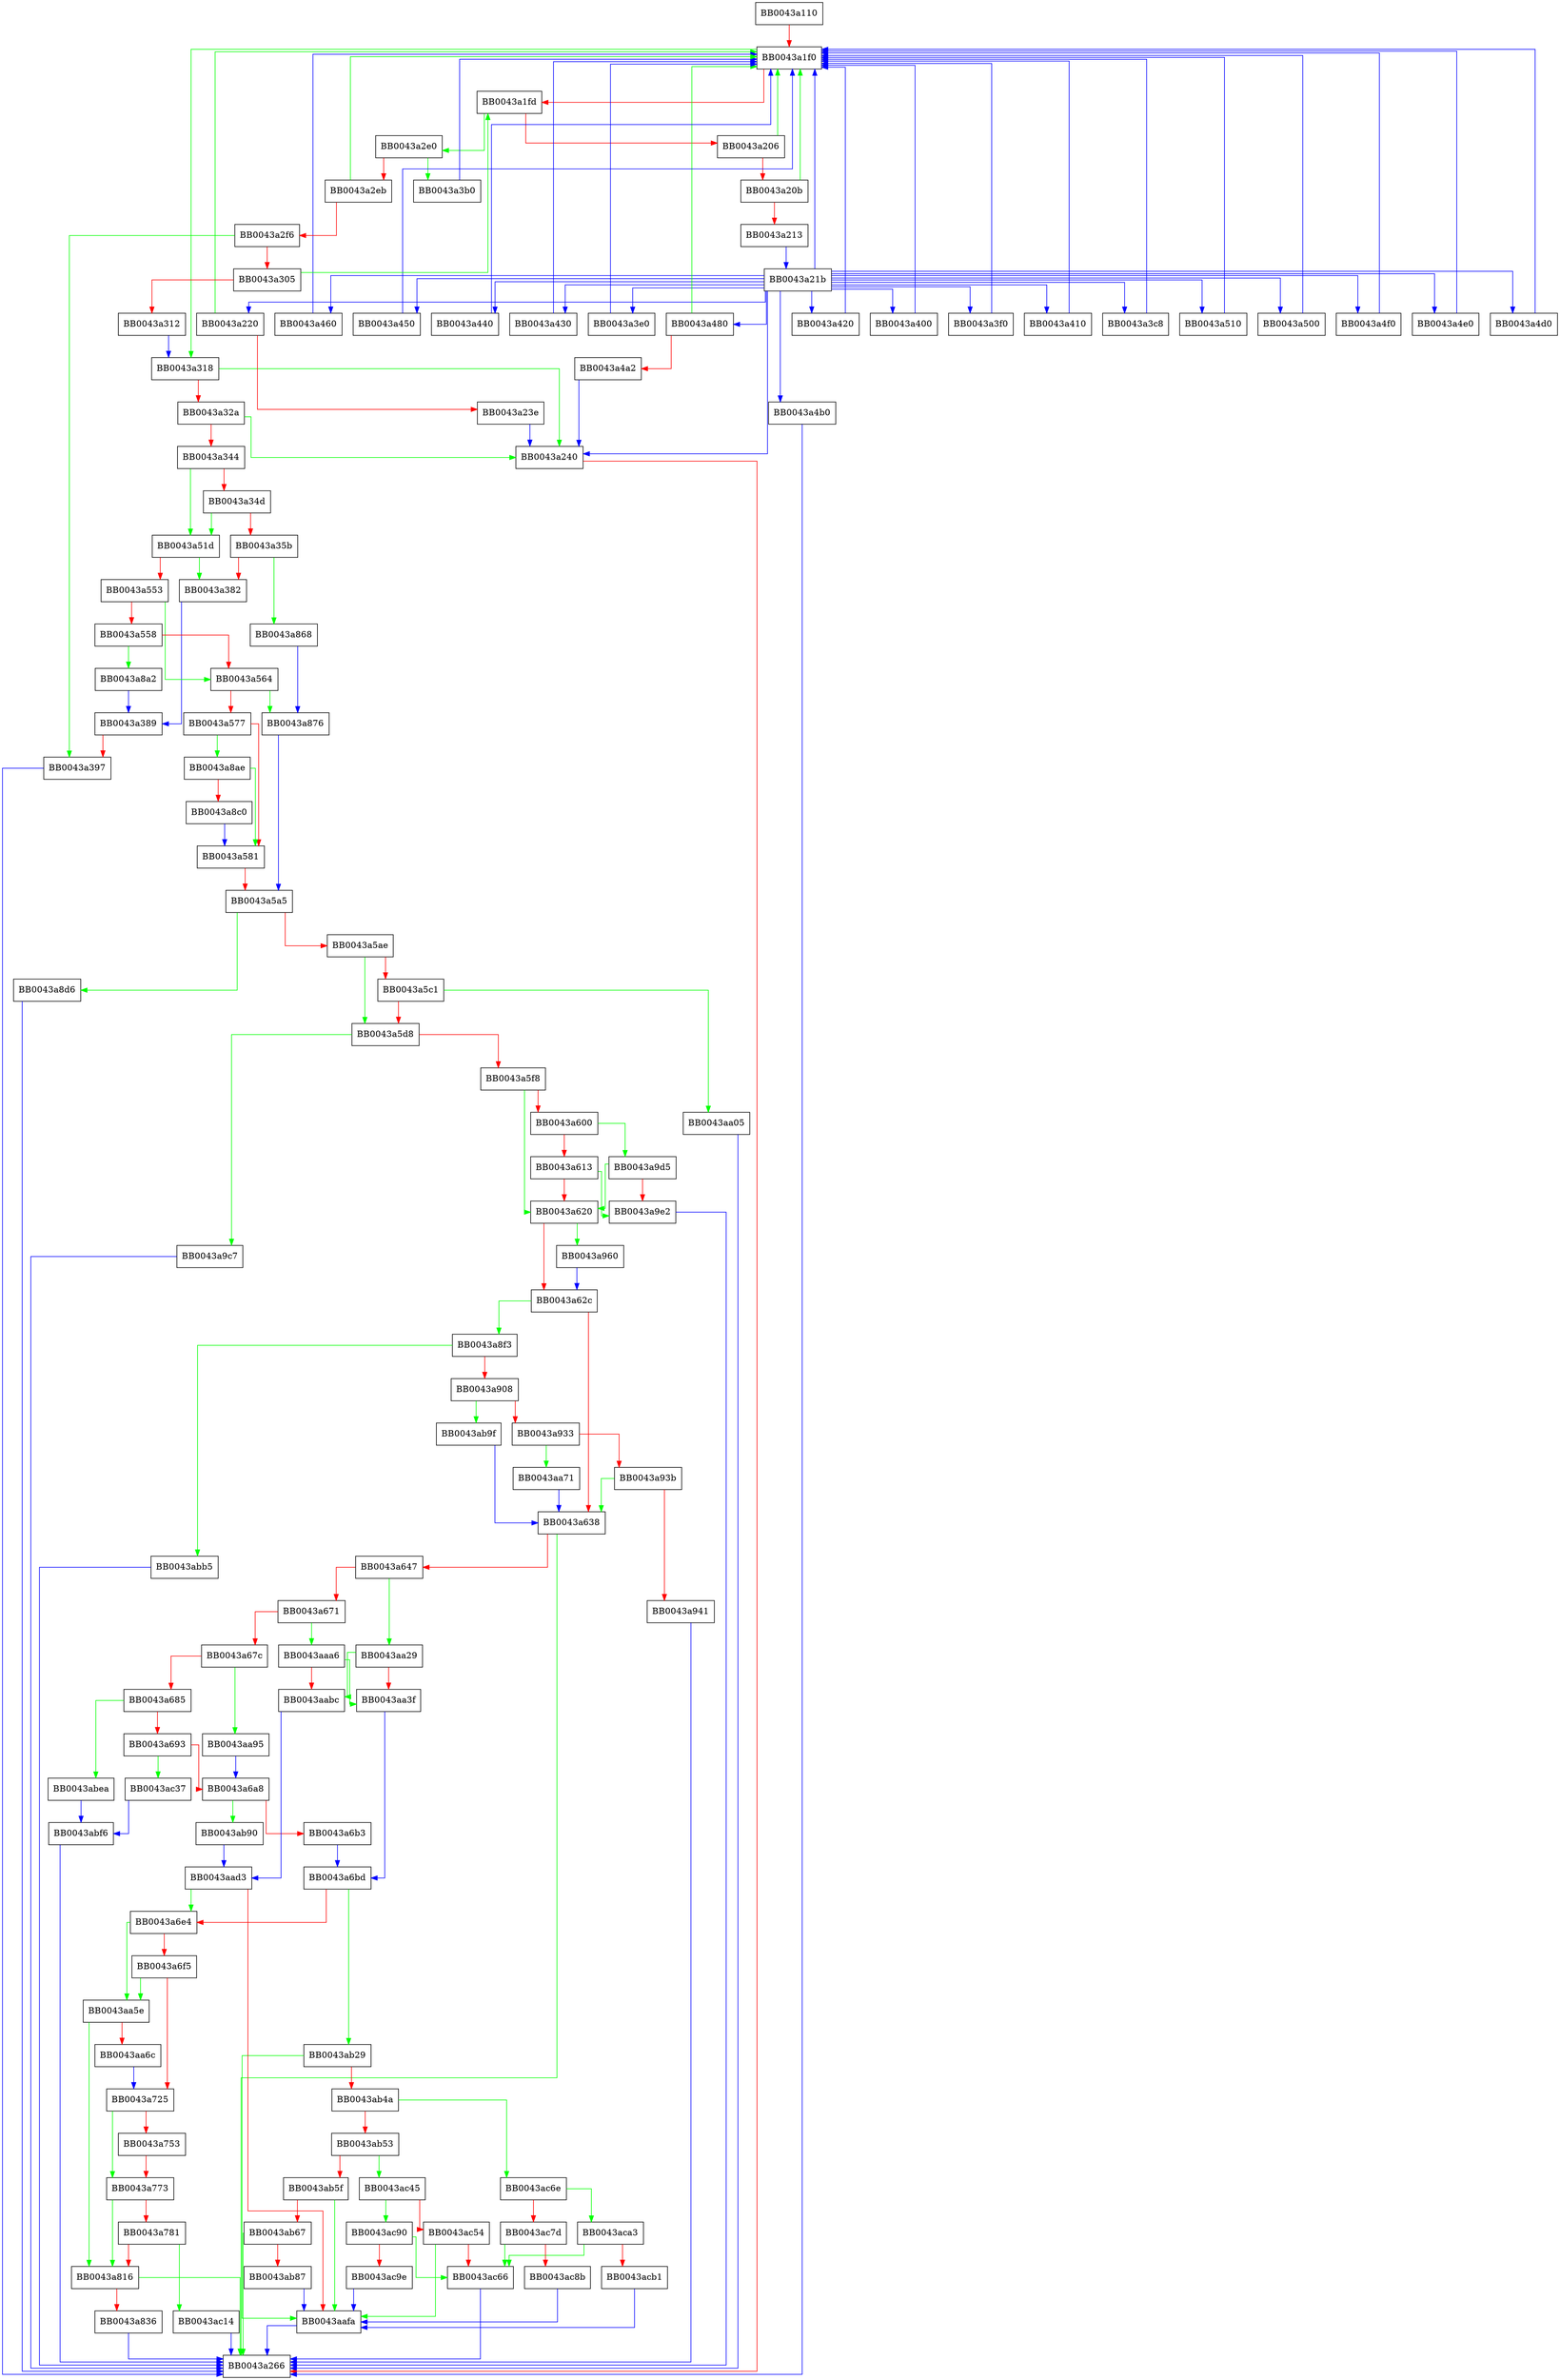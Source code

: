 digraph rsa_main {
  node [shape="box"];
  graph [splines=ortho];
  BB0043a110 -> BB0043a1f0 [color="red"];
  BB0043a1f0 -> BB0043a318 [color="green"];
  BB0043a1f0 -> BB0043a1fd [color="red"];
  BB0043a1fd -> BB0043a2e0 [color="green"];
  BB0043a1fd -> BB0043a206 [color="red"];
  BB0043a206 -> BB0043a1f0 [color="green"];
  BB0043a206 -> BB0043a20b [color="red"];
  BB0043a20b -> BB0043a1f0 [color="green"];
  BB0043a20b -> BB0043a213 [color="red"];
  BB0043a213 -> BB0043a21b [color="blue"];
  BB0043a21b -> BB0043a240 [color="blue"];
  BB0043a21b -> BB0043a1f0 [color="blue"];
  BB0043a21b -> BB0043a4b0 [color="blue"];
  BB0043a21b -> BB0043a220 [color="blue"];
  BB0043a21b -> BB0043a480 [color="blue"];
  BB0043a21b -> BB0043a460 [color="blue"];
  BB0043a21b -> BB0043a450 [color="blue"];
  BB0043a21b -> BB0043a440 [color="blue"];
  BB0043a21b -> BB0043a430 [color="blue"];
  BB0043a21b -> BB0043a3e0 [color="blue"];
  BB0043a21b -> BB0043a420 [color="blue"];
  BB0043a21b -> BB0043a400 [color="blue"];
  BB0043a21b -> BB0043a3f0 [color="blue"];
  BB0043a21b -> BB0043a410 [color="blue"];
  BB0043a21b -> BB0043a3c8 [color="blue"];
  BB0043a21b -> BB0043a510 [color="blue"];
  BB0043a21b -> BB0043a500 [color="blue"];
  BB0043a21b -> BB0043a4f0 [color="blue"];
  BB0043a21b -> BB0043a4e0 [color="blue"];
  BB0043a21b -> BB0043a4d0 [color="blue"];
  BB0043a220 -> BB0043a1f0 [color="green"];
  BB0043a220 -> BB0043a23e [color="red"];
  BB0043a23e -> BB0043a240 [color="blue"];
  BB0043a240 -> BB0043a266 [color="red"];
  BB0043a2e0 -> BB0043a3b0 [color="green"];
  BB0043a2e0 -> BB0043a2eb [color="red"];
  BB0043a2eb -> BB0043a1f0 [color="green"];
  BB0043a2eb -> BB0043a2f6 [color="red"];
  BB0043a2f6 -> BB0043a397 [color="green"];
  BB0043a2f6 -> BB0043a305 [color="red"];
  BB0043a305 -> BB0043a1fd [color="green"];
  BB0043a305 -> BB0043a312 [color="red"];
  BB0043a312 -> BB0043a318 [color="blue"];
  BB0043a318 -> BB0043a240 [color="green"];
  BB0043a318 -> BB0043a32a [color="red"];
  BB0043a32a -> BB0043a240 [color="green"];
  BB0043a32a -> BB0043a344 [color="red"];
  BB0043a344 -> BB0043a51d [color="green"];
  BB0043a344 -> BB0043a34d [color="red"];
  BB0043a34d -> BB0043a51d [color="green"];
  BB0043a34d -> BB0043a35b [color="red"];
  BB0043a35b -> BB0043a868 [color="green"];
  BB0043a35b -> BB0043a382 [color="red"];
  BB0043a382 -> BB0043a389 [color="blue"];
  BB0043a389 -> BB0043a397 [color="red"];
  BB0043a397 -> BB0043a266 [color="blue"];
  BB0043a3b0 -> BB0043a1f0 [color="blue"];
  BB0043a3c8 -> BB0043a1f0 [color="blue"];
  BB0043a3e0 -> BB0043a1f0 [color="blue"];
  BB0043a3f0 -> BB0043a1f0 [color="blue"];
  BB0043a400 -> BB0043a1f0 [color="blue"];
  BB0043a410 -> BB0043a1f0 [color="blue"];
  BB0043a420 -> BB0043a1f0 [color="blue"];
  BB0043a430 -> BB0043a1f0 [color="blue"];
  BB0043a440 -> BB0043a1f0 [color="blue"];
  BB0043a450 -> BB0043a1f0 [color="blue"];
  BB0043a460 -> BB0043a1f0 [color="blue"];
  BB0043a480 -> BB0043a1f0 [color="green"];
  BB0043a480 -> BB0043a4a2 [color="red"];
  BB0043a4a2 -> BB0043a240 [color="blue"];
  BB0043a4b0 -> BB0043a266 [color="blue"];
  BB0043a4d0 -> BB0043a1f0 [color="blue"];
  BB0043a4e0 -> BB0043a1f0 [color="blue"];
  BB0043a4f0 -> BB0043a1f0 [color="blue"];
  BB0043a500 -> BB0043a1f0 [color="blue"];
  BB0043a510 -> BB0043a1f0 [color="blue"];
  BB0043a51d -> BB0043a382 [color="green"];
  BB0043a51d -> BB0043a553 [color="red"];
  BB0043a553 -> BB0043a564 [color="green"];
  BB0043a553 -> BB0043a558 [color="red"];
  BB0043a558 -> BB0043a8a2 [color="green"];
  BB0043a558 -> BB0043a564 [color="red"];
  BB0043a564 -> BB0043a876 [color="green"];
  BB0043a564 -> BB0043a577 [color="red"];
  BB0043a577 -> BB0043a8ae [color="green"];
  BB0043a577 -> BB0043a581 [color="red"];
  BB0043a581 -> BB0043a5a5 [color="red"];
  BB0043a5a5 -> BB0043a8d6 [color="green"];
  BB0043a5a5 -> BB0043a5ae [color="red"];
  BB0043a5ae -> BB0043a5d8 [color="green"];
  BB0043a5ae -> BB0043a5c1 [color="red"];
  BB0043a5c1 -> BB0043aa05 [color="green"];
  BB0043a5c1 -> BB0043a5d8 [color="red"];
  BB0043a5d8 -> BB0043a9c7 [color="green"];
  BB0043a5d8 -> BB0043a5f8 [color="red"];
  BB0043a5f8 -> BB0043a620 [color="green"];
  BB0043a5f8 -> BB0043a600 [color="red"];
  BB0043a600 -> BB0043a9d5 [color="green"];
  BB0043a600 -> BB0043a613 [color="red"];
  BB0043a613 -> BB0043a9e2 [color="green"];
  BB0043a613 -> BB0043a620 [color="red"];
  BB0043a620 -> BB0043a960 [color="green"];
  BB0043a620 -> BB0043a62c [color="red"];
  BB0043a62c -> BB0043a8f3 [color="green"];
  BB0043a62c -> BB0043a638 [color="red"];
  BB0043a638 -> BB0043a266 [color="green"];
  BB0043a638 -> BB0043a647 [color="red"];
  BB0043a647 -> BB0043aa29 [color="green"];
  BB0043a647 -> BB0043a671 [color="red"];
  BB0043a671 -> BB0043aaa6 [color="green"];
  BB0043a671 -> BB0043a67c [color="red"];
  BB0043a67c -> BB0043aa95 [color="green"];
  BB0043a67c -> BB0043a685 [color="red"];
  BB0043a685 -> BB0043abea [color="green"];
  BB0043a685 -> BB0043a693 [color="red"];
  BB0043a693 -> BB0043ac37 [color="green"];
  BB0043a693 -> BB0043a6a8 [color="red"];
  BB0043a6a8 -> BB0043ab90 [color="green"];
  BB0043a6a8 -> BB0043a6b3 [color="red"];
  BB0043a6b3 -> BB0043a6bd [color="blue"];
  BB0043a6bd -> BB0043ab29 [color="green"];
  BB0043a6bd -> BB0043a6e4 [color="red"];
  BB0043a6e4 -> BB0043aa5e [color="green"];
  BB0043a6e4 -> BB0043a6f5 [color="red"];
  BB0043a6f5 -> BB0043aa5e [color="green"];
  BB0043a6f5 -> BB0043a725 [color="red"];
  BB0043a725 -> BB0043a773 [color="green"];
  BB0043a725 -> BB0043a753 [color="red"];
  BB0043a753 -> BB0043a773 [color="red"];
  BB0043a773 -> BB0043a816 [color="green"];
  BB0043a773 -> BB0043a781 [color="red"];
  BB0043a781 -> BB0043ac14 [color="green"];
  BB0043a781 -> BB0043a816 [color="red"];
  BB0043a816 -> BB0043a266 [color="green"];
  BB0043a816 -> BB0043a836 [color="red"];
  BB0043a836 -> BB0043a266 [color="blue"];
  BB0043a868 -> BB0043a876 [color="blue"];
  BB0043a876 -> BB0043a5a5 [color="blue"];
  BB0043a8a2 -> BB0043a389 [color="blue"];
  BB0043a8ae -> BB0043a581 [color="green"];
  BB0043a8ae -> BB0043a8c0 [color="red"];
  BB0043a8c0 -> BB0043a581 [color="blue"];
  BB0043a8d6 -> BB0043a266 [color="blue"];
  BB0043a8f3 -> BB0043abb5 [color="green"];
  BB0043a8f3 -> BB0043a908 [color="red"];
  BB0043a908 -> BB0043ab9f [color="green"];
  BB0043a908 -> BB0043a933 [color="red"];
  BB0043a933 -> BB0043aa71 [color="green"];
  BB0043a933 -> BB0043a93b [color="red"];
  BB0043a93b -> BB0043a638 [color="green"];
  BB0043a93b -> BB0043a941 [color="red"];
  BB0043a941 -> BB0043a266 [color="blue"];
  BB0043a960 -> BB0043a62c [color="blue"];
  BB0043a9c7 -> BB0043a266 [color="blue"];
  BB0043a9d5 -> BB0043a620 [color="green"];
  BB0043a9d5 -> BB0043a9e2 [color="red"];
  BB0043a9e2 -> BB0043a266 [color="blue"];
  BB0043aa05 -> BB0043a266 [color="blue"];
  BB0043aa29 -> BB0043aabc [color="green"];
  BB0043aa29 -> BB0043aa3f [color="red"];
  BB0043aa3f -> BB0043a6bd [color="blue"];
  BB0043aa5e -> BB0043a816 [color="green"];
  BB0043aa5e -> BB0043aa6c [color="red"];
  BB0043aa6c -> BB0043a725 [color="blue"];
  BB0043aa71 -> BB0043a638 [color="blue"];
  BB0043aa95 -> BB0043a6a8 [color="blue"];
  BB0043aaa6 -> BB0043aa3f [color="green"];
  BB0043aaa6 -> BB0043aabc [color="red"];
  BB0043aabc -> BB0043aad3 [color="blue"];
  BB0043aad3 -> BB0043a6e4 [color="green"];
  BB0043aad3 -> BB0043aafa [color="red"];
  BB0043aafa -> BB0043a266 [color="blue"];
  BB0043ab29 -> BB0043aafa [color="green"];
  BB0043ab29 -> BB0043ab4a [color="red"];
  BB0043ab4a -> BB0043ac6e [color="green"];
  BB0043ab4a -> BB0043ab53 [color="red"];
  BB0043ab53 -> BB0043ac45 [color="green"];
  BB0043ab53 -> BB0043ab5f [color="red"];
  BB0043ab5f -> BB0043aafa [color="green"];
  BB0043ab5f -> BB0043ab67 [color="red"];
  BB0043ab67 -> BB0043a266 [color="green"];
  BB0043ab67 -> BB0043ab87 [color="red"];
  BB0043ab87 -> BB0043aafa [color="blue"];
  BB0043ab90 -> BB0043aad3 [color="blue"];
  BB0043ab9f -> BB0043a638 [color="blue"];
  BB0043abb5 -> BB0043a266 [color="blue"];
  BB0043abea -> BB0043abf6 [color="blue"];
  BB0043abf6 -> BB0043a266 [color="blue"];
  BB0043ac14 -> BB0043a266 [color="blue"];
  BB0043ac37 -> BB0043abf6 [color="blue"];
  BB0043ac45 -> BB0043ac90 [color="green"];
  BB0043ac45 -> BB0043ac54 [color="red"];
  BB0043ac54 -> BB0043aafa [color="green"];
  BB0043ac54 -> BB0043ac66 [color="red"];
  BB0043ac66 -> BB0043a266 [color="blue"];
  BB0043ac6e -> BB0043aca3 [color="green"];
  BB0043ac6e -> BB0043ac7d [color="red"];
  BB0043ac7d -> BB0043ac66 [color="green"];
  BB0043ac7d -> BB0043ac8b [color="red"];
  BB0043ac8b -> BB0043aafa [color="blue"];
  BB0043ac90 -> BB0043ac66 [color="green"];
  BB0043ac90 -> BB0043ac9e [color="red"];
  BB0043ac9e -> BB0043aafa [color="blue"];
  BB0043aca3 -> BB0043ac66 [color="green"];
  BB0043aca3 -> BB0043acb1 [color="red"];
  BB0043acb1 -> BB0043aafa [color="blue"];
}